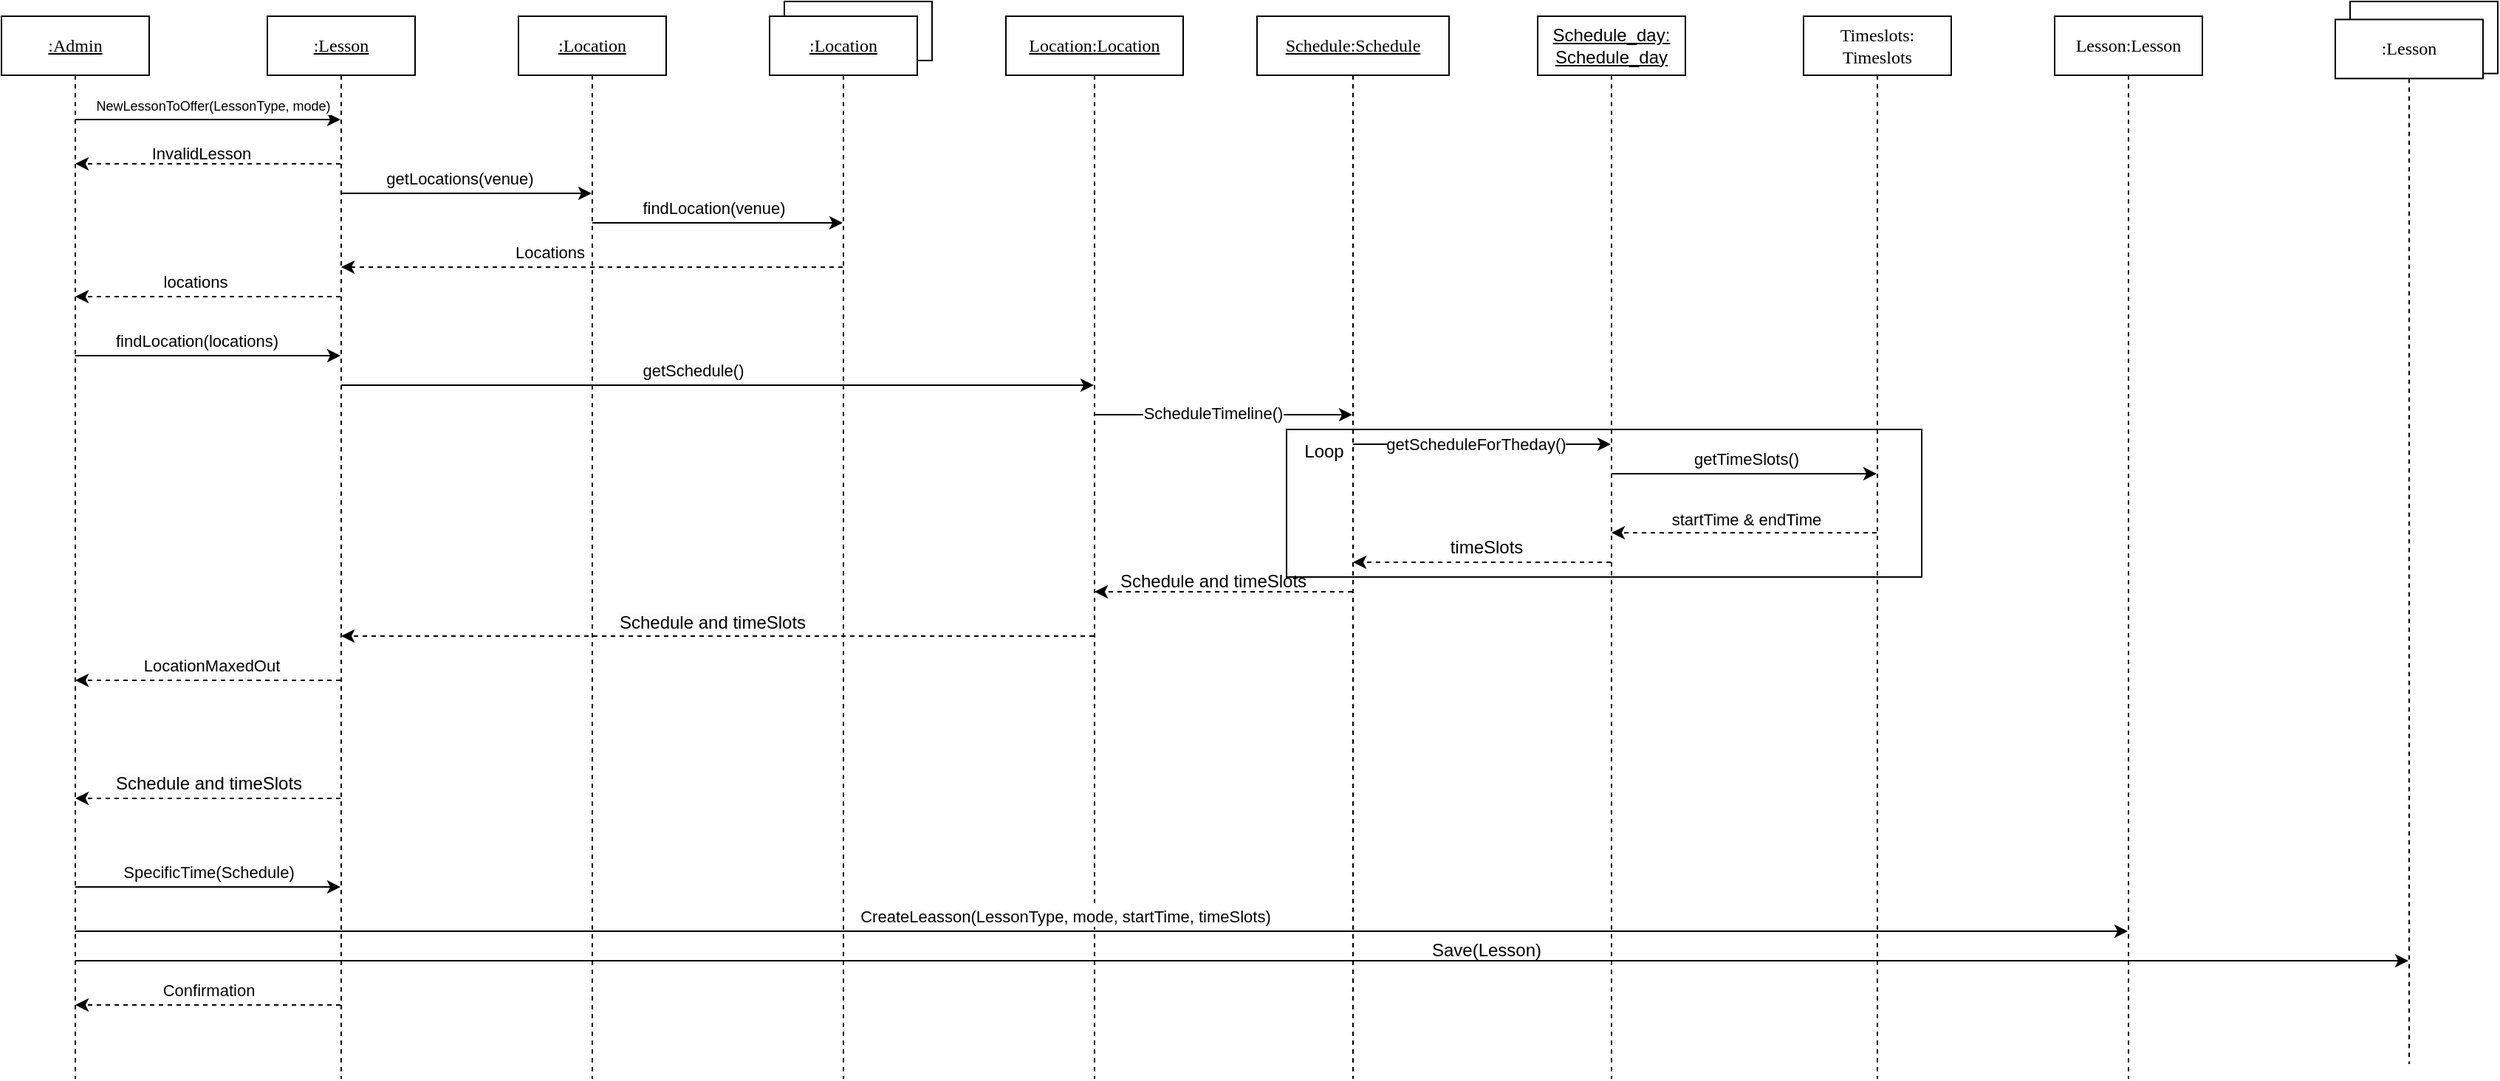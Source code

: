 <mxfile version="24.8.3">
  <diagram name="Page-1" id="13e1069c-82ec-6db2-03f1-153e76fe0fe0">
    <mxGraphModel dx="1333" dy="674" grid="1" gridSize="10" guides="1" tooltips="1" connect="1" arrows="1" fold="1" page="1" pageScale="1" pageWidth="1100" pageHeight="850" background="none" math="0" shadow="0">
      <root>
        <mxCell id="0" />
        <mxCell id="1" parent="0" />
        <mxCell id="9N_9J7PeLyJ5hokE9j-_-40" value="" style="rounded=0;whiteSpace=wrap;html=1;" vertex="1" parent="1">
          <mxGeometry x="890" y="360" width="430" height="100" as="geometry" />
        </mxCell>
        <mxCell id="y-mU8Rs5Hdihbz6Hta4c-12" value="Object" style="html=1;whiteSpace=wrap;" parent="1" vertex="1">
          <mxGeometry x="550" y="70" width="100" height="40" as="geometry" />
        </mxCell>
        <mxCell id="7baba1c4bc27f4b0-2" value="&lt;u&gt;:Lesson&lt;/u&gt;" style="shape=umlLifeline;perimeter=lifelinePerimeter;whiteSpace=wrap;html=1;container=1;collapsible=0;recursiveResize=0;outlineConnect=0;rounded=0;shadow=0;comic=0;labelBackgroundColor=none;strokeWidth=1;fontFamily=Verdana;fontSize=12;align=center;" parent="1" vertex="1">
          <mxGeometry x="200" y="80" width="100" height="720" as="geometry" />
        </mxCell>
        <mxCell id="7baba1c4bc27f4b0-3" value="&lt;u&gt;:Location&lt;/u&gt;" style="shape=umlLifeline;perimeter=lifelinePerimeter;whiteSpace=wrap;html=1;container=1;collapsible=0;recursiveResize=0;outlineConnect=0;rounded=0;shadow=0;comic=0;labelBackgroundColor=none;strokeWidth=1;fontFamily=Verdana;fontSize=12;align=center;" parent="1" vertex="1">
          <mxGeometry x="370" y="80" width="100" height="720" as="geometry" />
        </mxCell>
        <mxCell id="7baba1c4bc27f4b0-4" value="&lt;u&gt;:Location&lt;/u&gt;" style="shape=umlLifeline;perimeter=lifelinePerimeter;whiteSpace=wrap;html=1;container=1;collapsible=0;recursiveResize=0;outlineConnect=0;rounded=0;shadow=0;comic=0;labelBackgroundColor=none;strokeWidth=1;fontFamily=Verdana;fontSize=12;align=center;" parent="1" vertex="1">
          <mxGeometry x="540" y="80" width="100" height="720" as="geometry" />
        </mxCell>
        <mxCell id="7baba1c4bc27f4b0-5" value="&lt;u&gt;Location:Location&lt;/u&gt;" style="shape=umlLifeline;perimeter=lifelinePerimeter;whiteSpace=wrap;html=1;container=1;collapsible=0;recursiveResize=0;outlineConnect=0;rounded=0;shadow=0;comic=0;labelBackgroundColor=none;strokeWidth=1;fontFamily=Verdana;fontSize=12;align=center;" parent="1" vertex="1">
          <mxGeometry x="700" y="80" width="120" height="720" as="geometry" />
        </mxCell>
        <mxCell id="7baba1c4bc27f4b0-6" value="&lt;u&gt;Schedule:Schedule&lt;/u&gt;" style="shape=umlLifeline;perimeter=lifelinePerimeter;whiteSpace=wrap;html=1;container=1;collapsible=0;recursiveResize=0;outlineConnect=0;rounded=0;shadow=0;comic=0;labelBackgroundColor=none;strokeWidth=1;fontFamily=Verdana;fontSize=12;align=center;" parent="1" vertex="1">
          <mxGeometry x="870" y="80" width="130" height="720" as="geometry" />
        </mxCell>
        <mxCell id="7baba1c4bc27f4b0-7" value="&lt;span style=&quot;font-family: Helvetica;&quot;&gt;&lt;u&gt;Schedule_day:&lt;/u&gt;&lt;/span&gt;&lt;div&gt;&lt;span style=&quot;font-family: Helvetica;&quot;&gt;&lt;u&gt;Schedule_day&lt;/u&gt;&lt;/span&gt;&lt;br&gt;&lt;/div&gt;" style="shape=umlLifeline;perimeter=lifelinePerimeter;whiteSpace=wrap;html=1;container=1;collapsible=0;recursiveResize=0;outlineConnect=0;rounded=0;shadow=0;comic=0;labelBackgroundColor=none;strokeWidth=1;fontFamily=Verdana;fontSize=12;align=center;" parent="1" vertex="1">
          <mxGeometry x="1060" y="80" width="100" height="720" as="geometry" />
        </mxCell>
        <mxCell id="7baba1c4bc27f4b0-8" value="&lt;u&gt;:Admin&lt;/u&gt;" style="shape=umlLifeline;perimeter=lifelinePerimeter;whiteSpace=wrap;html=1;container=1;collapsible=0;recursiveResize=0;outlineConnect=0;rounded=0;shadow=0;comic=0;labelBackgroundColor=none;strokeWidth=1;fontFamily=Verdana;fontSize=12;align=center;" parent="1" vertex="1">
          <mxGeometry x="20" y="80" width="100" height="720" as="geometry" />
        </mxCell>
        <mxCell id="y-mU8Rs5Hdihbz6Hta4c-7" value="Timeslots:&lt;div&gt;Timeslots&lt;/div&gt;" style="shape=umlLifeline;perimeter=lifelinePerimeter;whiteSpace=wrap;html=1;container=1;collapsible=0;recursiveResize=0;outlineConnect=0;rounded=0;shadow=0;comic=0;labelBackgroundColor=none;strokeWidth=1;fontFamily=Verdana;fontSize=12;align=center;" parent="1" vertex="1">
          <mxGeometry x="1240" y="80" width="100" height="720" as="geometry" />
        </mxCell>
        <mxCell id="y-mU8Rs5Hdihbz6Hta4c-8" value="Lesson:Lesson" style="shape=umlLifeline;perimeter=lifelinePerimeter;whiteSpace=wrap;html=1;container=1;collapsible=0;recursiveResize=0;outlineConnect=0;rounded=0;shadow=0;comic=0;labelBackgroundColor=none;strokeWidth=1;fontFamily=Verdana;fontSize=12;align=center;" parent="1" vertex="1">
          <mxGeometry x="1410" y="80" width="100" height="720" as="geometry" />
        </mxCell>
        <mxCell id="y-mU8Rs5Hdihbz6Hta4c-14" value="" style="group" parent="1" vertex="1" connectable="0">
          <mxGeometry x="1600" y="70" width="110" height="720" as="geometry" />
        </mxCell>
        <mxCell id="y-mU8Rs5Hdihbz6Hta4c-13" value="Object" style="html=1;whiteSpace=wrap;" parent="y-mU8Rs5Hdihbz6Hta4c-14" vertex="1">
          <mxGeometry x="10" width="100" height="48.814" as="geometry" />
        </mxCell>
        <mxCell id="y-mU8Rs5Hdihbz6Hta4c-9" value=":Lesson" style="shape=umlLifeline;perimeter=lifelinePerimeter;whiteSpace=wrap;html=1;container=1;collapsible=0;recursiveResize=0;outlineConnect=0;rounded=0;shadow=0;comic=0;labelBackgroundColor=none;strokeWidth=1;fontFamily=Verdana;fontSize=12;align=center;" parent="y-mU8Rs5Hdihbz6Hta4c-14" vertex="1">
          <mxGeometry y="12.203" width="100" height="707.797" as="geometry" />
        </mxCell>
        <mxCell id="y-mU8Rs5Hdihbz6Hta4c-15" value="" style="endArrow=classic;html=1;rounded=0;" parent="1" source="7baba1c4bc27f4b0-8" target="7baba1c4bc27f4b0-2" edge="1">
          <mxGeometry width="50" height="50" relative="1" as="geometry">
            <mxPoint x="120" y="210" as="sourcePoint" />
            <mxPoint x="170" y="160" as="targetPoint" />
            <Array as="points">
              <mxPoint x="170" y="150" />
            </Array>
          </mxGeometry>
        </mxCell>
        <mxCell id="y-mU8Rs5Hdihbz6Hta4c-19" value="&lt;span style=&quot;font-size: 9px;&quot;&gt;NewLessonToOffer(LessonType, mode)&lt;/span&gt;" style="edgeLabel;html=1;align=center;verticalAlign=middle;resizable=0;points=[];" parent="y-mU8Rs5Hdihbz6Hta4c-15" vertex="1" connectable="0">
          <mxGeometry x="0.032" y="2" relative="1" as="geometry">
            <mxPoint y="-8" as="offset" />
          </mxGeometry>
        </mxCell>
        <mxCell id="9N_9J7PeLyJ5hokE9j-_-5" value="" style="endArrow=classic;html=1;rounded=0;" edge="1" parent="1" source="7baba1c4bc27f4b0-2" target="7baba1c4bc27f4b0-3">
          <mxGeometry width="50" height="50" relative="1" as="geometry">
            <mxPoint x="620" y="360" as="sourcePoint" />
            <mxPoint x="670" y="310" as="targetPoint" />
            <Array as="points">
              <mxPoint x="340" y="200" />
            </Array>
          </mxGeometry>
        </mxCell>
        <mxCell id="9N_9J7PeLyJ5hokE9j-_-6" value="getLocations(venue)" style="edgeLabel;html=1;align=center;verticalAlign=middle;resizable=0;points=[];" vertex="1" connectable="0" parent="9N_9J7PeLyJ5hokE9j-_-5">
          <mxGeometry x="-0.076" y="2" relative="1" as="geometry">
            <mxPoint x="1" y="-8" as="offset" />
          </mxGeometry>
        </mxCell>
        <mxCell id="9N_9J7PeLyJ5hokE9j-_-9" value="" style="endArrow=classic;html=1;rounded=0;" edge="1" parent="1" source="7baba1c4bc27f4b0-3" target="7baba1c4bc27f4b0-4">
          <mxGeometry width="50" height="50" relative="1" as="geometry">
            <mxPoint x="620" y="360" as="sourcePoint" />
            <mxPoint x="670" y="310" as="targetPoint" />
            <Array as="points">
              <mxPoint x="510" y="220" />
            </Array>
          </mxGeometry>
        </mxCell>
        <mxCell id="9N_9J7PeLyJ5hokE9j-_-11" value="findLocation(venue)" style="edgeLabel;html=1;align=center;verticalAlign=middle;resizable=0;points=[];" vertex="1" connectable="0" parent="9N_9J7PeLyJ5hokE9j-_-9">
          <mxGeometry x="-0.182" y="2" relative="1" as="geometry">
            <mxPoint x="12" y="-8" as="offset" />
          </mxGeometry>
        </mxCell>
        <mxCell id="9N_9J7PeLyJ5hokE9j-_-13" value="" style="html=1;labelBackgroundColor=#ffffff;startArrow=none;startFill=0;startSize=6;endArrow=classic;endFill=1;endSize=6;jettySize=auto;orthogonalLoop=1;strokeWidth=1;dashed=1;fontSize=14;rounded=0;" edge="1" parent="1" source="7baba1c4bc27f4b0-4" target="7baba1c4bc27f4b0-2">
          <mxGeometry width="60" height="60" relative="1" as="geometry">
            <mxPoint x="520" y="350" as="sourcePoint" />
            <mxPoint x="580" y="290" as="targetPoint" />
            <Array as="points">
              <mxPoint x="430" y="250" />
            </Array>
          </mxGeometry>
        </mxCell>
        <mxCell id="9N_9J7PeLyJ5hokE9j-_-14" value="Locations" style="edgeLabel;html=1;align=center;verticalAlign=middle;resizable=0;points=[];" vertex="1" connectable="0" parent="9N_9J7PeLyJ5hokE9j-_-13">
          <mxGeometry x="0.138" y="2" relative="1" as="geometry">
            <mxPoint x="-6" y="-12" as="offset" />
          </mxGeometry>
        </mxCell>
        <mxCell id="9N_9J7PeLyJ5hokE9j-_-15" value="" style="html=1;labelBackgroundColor=#ffffff;startArrow=none;startFill=0;startSize=6;endArrow=classic;endFill=1;endSize=6;jettySize=auto;orthogonalLoop=1;strokeWidth=1;dashed=1;fontSize=14;rounded=0;" edge="1" parent="1" source="7baba1c4bc27f4b0-2" target="7baba1c4bc27f4b0-8">
          <mxGeometry width="60" height="60" relative="1" as="geometry">
            <mxPoint x="610" y="360" as="sourcePoint" />
            <mxPoint x="670" y="300" as="targetPoint" />
            <Array as="points">
              <mxPoint x="170" y="270" />
            </Array>
          </mxGeometry>
        </mxCell>
        <mxCell id="9N_9J7PeLyJ5hokE9j-_-16" value="locations" style="edgeLabel;html=1;align=center;verticalAlign=middle;resizable=0;points=[];" vertex="1" connectable="0" parent="9N_9J7PeLyJ5hokE9j-_-15">
          <mxGeometry x="0.172" relative="1" as="geometry">
            <mxPoint x="6" y="-10" as="offset" />
          </mxGeometry>
        </mxCell>
        <mxCell id="9N_9J7PeLyJ5hokE9j-_-19" value="" style="endArrow=classic;html=1;rounded=0;" edge="1" parent="1" source="7baba1c4bc27f4b0-8" target="7baba1c4bc27f4b0-2">
          <mxGeometry width="50" height="50" relative="1" as="geometry">
            <mxPoint x="380" y="220" as="sourcePoint" />
            <mxPoint x="430" y="170" as="targetPoint" />
            <Array as="points">
              <mxPoint x="150" y="310" />
            </Array>
          </mxGeometry>
        </mxCell>
        <mxCell id="9N_9J7PeLyJ5hokE9j-_-20" value="findLocation(locations)" style="edgeLabel;html=1;align=center;verticalAlign=middle;resizable=0;points=[];" vertex="1" connectable="0" parent="9N_9J7PeLyJ5hokE9j-_-19">
          <mxGeometry x="-0.328" y="1" relative="1" as="geometry">
            <mxPoint x="21" y="-9" as="offset" />
          </mxGeometry>
        </mxCell>
        <mxCell id="9N_9J7PeLyJ5hokE9j-_-21" value="" style="endArrow=classic;html=1;rounded=0;" edge="1" parent="1" source="7baba1c4bc27f4b0-2" target="7baba1c4bc27f4b0-5">
          <mxGeometry width="50" height="50" relative="1" as="geometry">
            <mxPoint x="350" y="390" as="sourcePoint" />
            <mxPoint x="400" y="340" as="targetPoint" />
            <Array as="points">
              <mxPoint x="510" y="330" />
            </Array>
          </mxGeometry>
        </mxCell>
        <mxCell id="9N_9J7PeLyJ5hokE9j-_-22" value="getSchedule()" style="edgeLabel;html=1;align=center;verticalAlign=middle;resizable=0;points=[];" vertex="1" connectable="0" parent="9N_9J7PeLyJ5hokE9j-_-21">
          <mxGeometry x="-0.065" y="-1" relative="1" as="geometry">
            <mxPoint y="-11" as="offset" />
          </mxGeometry>
        </mxCell>
        <mxCell id="9N_9J7PeLyJ5hokE9j-_-23" value="" style="endArrow=classic;html=1;rounded=0;" edge="1" parent="1" source="7baba1c4bc27f4b0-5" target="7baba1c4bc27f4b0-6">
          <mxGeometry width="50" height="50" relative="1" as="geometry">
            <mxPoint x="650" y="330" as="sourcePoint" />
            <mxPoint x="700" y="280" as="targetPoint" />
            <Array as="points">
              <mxPoint x="850" y="350" />
            </Array>
          </mxGeometry>
        </mxCell>
        <mxCell id="9N_9J7PeLyJ5hokE9j-_-24" value="ScheduleTimeline()" style="edgeLabel;html=1;align=center;verticalAlign=middle;resizable=0;points=[];" vertex="1" connectable="0" parent="9N_9J7PeLyJ5hokE9j-_-23">
          <mxGeometry x="-0.103" y="1" relative="1" as="geometry">
            <mxPoint x="1" as="offset" />
          </mxGeometry>
        </mxCell>
        <mxCell id="9N_9J7PeLyJ5hokE9j-_-26" value="" style="endArrow=classic;html=1;rounded=0;" edge="1" parent="1" source="7baba1c4bc27f4b0-6" target="7baba1c4bc27f4b0-7">
          <mxGeometry width="50" height="50" relative="1" as="geometry">
            <mxPoint x="780" y="330" as="sourcePoint" />
            <mxPoint x="830" y="280" as="targetPoint" />
            <Array as="points">
              <mxPoint x="1020" y="370" />
            </Array>
          </mxGeometry>
        </mxCell>
        <mxCell id="9N_9J7PeLyJ5hokE9j-_-27" value="getScheduleForTheday()" style="edgeLabel;html=1;align=center;verticalAlign=middle;resizable=0;points=[];" vertex="1" connectable="0" parent="9N_9J7PeLyJ5hokE9j-_-26">
          <mxGeometry x="-0.057" relative="1" as="geometry">
            <mxPoint as="offset" />
          </mxGeometry>
        </mxCell>
        <mxCell id="9N_9J7PeLyJ5hokE9j-_-30" value="" style="endArrow=classic;html=1;rounded=0;" edge="1" parent="1" source="7baba1c4bc27f4b0-7" target="y-mU8Rs5Hdihbz6Hta4c-7">
          <mxGeometry width="50" height="50" relative="1" as="geometry">
            <mxPoint x="1160" y="425" as="sourcePoint" />
            <mxPoint x="1210" y="375" as="targetPoint" />
            <Array as="points">
              <mxPoint x="1200" y="390" />
            </Array>
          </mxGeometry>
        </mxCell>
        <mxCell id="9N_9J7PeLyJ5hokE9j-_-31" value="getTimeSlots()" style="edgeLabel;html=1;align=center;verticalAlign=middle;resizable=0;points=[];" vertex="1" connectable="0" parent="9N_9J7PeLyJ5hokE9j-_-30">
          <mxGeometry x="-0.161" y="-4" relative="1" as="geometry">
            <mxPoint x="15" y="-14" as="offset" />
          </mxGeometry>
        </mxCell>
        <mxCell id="9N_9J7PeLyJ5hokE9j-_-32" value="&lt;font style=&quot;font-size: 11px;&quot;&gt;startTime &amp;amp; endTime&lt;/font&gt;" style="html=1;labelBackgroundColor=#ffffff;startArrow=none;startFill=0;startSize=6;endArrow=classic;endFill=1;endSize=6;jettySize=auto;orthogonalLoop=1;strokeWidth=1;dashed=1;fontSize=14;rounded=0;" edge="1" parent="1" source="y-mU8Rs5Hdihbz6Hta4c-7" target="7baba1c4bc27f4b0-7">
          <mxGeometry x="-0.006" y="-10" width="60" height="60" relative="1" as="geometry">
            <mxPoint x="1180" y="490" as="sourcePoint" />
            <mxPoint x="1240" y="430" as="targetPoint" />
            <Array as="points">
              <mxPoint x="1200" y="430" />
            </Array>
            <mxPoint as="offset" />
          </mxGeometry>
        </mxCell>
        <mxCell id="9N_9J7PeLyJ5hokE9j-_-35" value="" style="html=1;labelBackgroundColor=#ffffff;startArrow=none;startFill=0;startSize=6;endArrow=classic;endFill=1;endSize=6;jettySize=auto;orthogonalLoop=1;strokeWidth=1;dashed=1;fontSize=14;rounded=0;" edge="1" parent="1" source="7baba1c4bc27f4b0-7" target="7baba1c4bc27f4b0-6">
          <mxGeometry width="60" height="60" relative="1" as="geometry">
            <mxPoint x="870" y="390" as="sourcePoint" />
            <mxPoint x="930" y="330" as="targetPoint" />
            <Array as="points">
              <mxPoint x="1020" y="450" />
            </Array>
          </mxGeometry>
        </mxCell>
        <mxCell id="9N_9J7PeLyJ5hokE9j-_-36" value="timeSlots" style="text;html=1;align=center;verticalAlign=middle;resizable=0;points=[];autosize=1;strokeColor=none;fillColor=none;" vertex="1" parent="1">
          <mxGeometry x="990" y="425" width="70" height="30" as="geometry" />
        </mxCell>
        <mxCell id="9N_9J7PeLyJ5hokE9j-_-37" value="" style="html=1;labelBackgroundColor=#ffffff;startArrow=none;startFill=0;startSize=6;endArrow=classic;endFill=1;endSize=6;jettySize=auto;orthogonalLoop=1;strokeWidth=1;dashed=1;fontSize=14;rounded=0;" edge="1" parent="1" source="7baba1c4bc27f4b0-6" target="7baba1c4bc27f4b0-5">
          <mxGeometry width="60" height="60" relative="1" as="geometry">
            <mxPoint x="830" y="400" as="sourcePoint" />
            <mxPoint x="890" y="340" as="targetPoint" />
            <Array as="points">
              <mxPoint x="850" y="470" />
            </Array>
          </mxGeometry>
        </mxCell>
        <mxCell id="9N_9J7PeLyJ5hokE9j-_-38" value="Schedule and timeSlots" style="text;html=1;align=center;verticalAlign=middle;resizable=0;points=[];autosize=1;strokeColor=none;fillColor=none;" vertex="1" parent="1">
          <mxGeometry x="765" y="448" width="150" height="30" as="geometry" />
        </mxCell>
        <mxCell id="9N_9J7PeLyJ5hokE9j-_-39" value="&lt;span style=&quot;caret-color: rgb(0, 0, 0); color: rgb(0, 0, 0); font-family: Helvetica; font-size: 12px; font-style: normal; font-variant-caps: normal; font-weight: 400; letter-spacing: normal; orphans: auto; text-align: center; text-indent: 0px; text-transform: none; white-space: nowrap; widows: auto; word-spacing: 0px; -webkit-text-stroke-width: 0px; background-color: rgb(251, 251, 251); text-decoration: none; display: inline !important; float: none;&quot;&gt;Schedule and timeSlots&lt;/span&gt;" style="html=1;labelBackgroundColor=#ffffff;startArrow=none;startFill=0;startSize=6;endArrow=classic;endFill=1;endSize=6;jettySize=auto;orthogonalLoop=1;strokeWidth=1;dashed=1;fontSize=14;rounded=0;" edge="1" parent="1" source="7baba1c4bc27f4b0-5" target="7baba1c4bc27f4b0-2">
          <mxGeometry x="0.016" y="-10" width="60" height="60" relative="1" as="geometry">
            <mxPoint x="830" y="400" as="sourcePoint" />
            <mxPoint x="890" y="340" as="targetPoint" />
            <Array as="points">
              <mxPoint x="500" y="500" />
            </Array>
            <mxPoint as="offset" />
          </mxGeometry>
        </mxCell>
        <mxCell id="9N_9J7PeLyJ5hokE9j-_-41" value="Loop" style="text;html=1;align=center;verticalAlign=middle;resizable=0;points=[];autosize=1;strokeColor=none;fillColor=none;" vertex="1" parent="1">
          <mxGeometry x="890" y="360" width="50" height="30" as="geometry" />
        </mxCell>
        <mxCell id="9N_9J7PeLyJ5hokE9j-_-42" value="" style="html=1;labelBackgroundColor=#ffffff;startArrow=none;startFill=0;startSize=6;endArrow=classic;endFill=1;endSize=6;jettySize=auto;orthogonalLoop=1;strokeWidth=1;dashed=1;fontSize=14;rounded=0;" edge="1" parent="1" source="7baba1c4bc27f4b0-2" target="7baba1c4bc27f4b0-8">
          <mxGeometry width="60" height="60" relative="1" as="geometry">
            <mxPoint x="210" y="560" as="sourcePoint" />
            <mxPoint x="270" y="500" as="targetPoint" />
            <Array as="points">
              <mxPoint x="160" y="530" />
            </Array>
          </mxGeometry>
        </mxCell>
        <mxCell id="9N_9J7PeLyJ5hokE9j-_-43" value="LocationMaxedOut" style="edgeLabel;html=1;align=center;verticalAlign=middle;resizable=0;points=[];" vertex="1" connectable="0" parent="9N_9J7PeLyJ5hokE9j-_-42">
          <mxGeometry x="0.228" y="4" relative="1" as="geometry">
            <mxPoint x="22" y="-14" as="offset" />
          </mxGeometry>
        </mxCell>
        <mxCell id="9N_9J7PeLyJ5hokE9j-_-44" value="" style="html=1;labelBackgroundColor=#ffffff;startArrow=none;startFill=0;startSize=6;endArrow=classic;endFill=1;endSize=6;jettySize=auto;orthogonalLoop=1;strokeWidth=1;dashed=1;fontSize=14;rounded=0;" edge="1" parent="1" source="7baba1c4bc27f4b0-2" target="7baba1c4bc27f4b0-8">
          <mxGeometry width="60" height="60" relative="1" as="geometry">
            <mxPoint x="550" y="660" as="sourcePoint" />
            <mxPoint x="610" y="600" as="targetPoint" />
            <Array as="points">
              <mxPoint x="150" y="610" />
            </Array>
          </mxGeometry>
        </mxCell>
        <mxCell id="9N_9J7PeLyJ5hokE9j-_-45" value="&lt;span style=&quot;font-size: 12px; background-color: rgb(251, 251, 251);&quot;&gt;Schedule and timeSlots&lt;/span&gt;" style="edgeLabel;html=1;align=center;verticalAlign=middle;resizable=0;points=[];" vertex="1" connectable="0" parent="9N_9J7PeLyJ5hokE9j-_-44">
          <mxGeometry x="-0.128" y="-2" relative="1" as="geometry">
            <mxPoint x="-11" y="-8" as="offset" />
          </mxGeometry>
        </mxCell>
        <mxCell id="9N_9J7PeLyJ5hokE9j-_-46" value="" style="html=1;labelBackgroundColor=#ffffff;startArrow=none;startFill=0;startSize=6;endArrow=classic;endFill=1;endSize=6;jettySize=auto;orthogonalLoop=1;strokeWidth=1;dashed=1;fontSize=14;rounded=0;" edge="1" parent="1" source="7baba1c4bc27f4b0-2" target="7baba1c4bc27f4b0-8">
          <mxGeometry width="60" height="60" relative="1" as="geometry">
            <mxPoint x="370" y="440" as="sourcePoint" />
            <mxPoint x="430" y="380" as="targetPoint" />
            <Array as="points">
              <mxPoint x="180" y="180" />
            </Array>
          </mxGeometry>
        </mxCell>
        <mxCell id="9N_9J7PeLyJ5hokE9j-_-47" value="&lt;font style=&quot;font-size: 11px;&quot;&gt;InvalidLesson&lt;/font&gt;" style="text;html=1;align=center;verticalAlign=middle;resizable=0;points=[];autosize=1;strokeColor=none;fillColor=none;" vertex="1" parent="1">
          <mxGeometry x="110" y="158" width="90" height="30" as="geometry" />
        </mxCell>
        <mxCell id="9N_9J7PeLyJ5hokE9j-_-48" value="" style="endArrow=classic;html=1;rounded=0;" edge="1" parent="1" source="7baba1c4bc27f4b0-8" target="7baba1c4bc27f4b0-2">
          <mxGeometry width="50" height="50" relative="1" as="geometry">
            <mxPoint x="500" y="730" as="sourcePoint" />
            <mxPoint x="550" y="680" as="targetPoint" />
            <Array as="points">
              <mxPoint x="160" y="670" />
            </Array>
          </mxGeometry>
        </mxCell>
        <mxCell id="9N_9J7PeLyJ5hokE9j-_-49" value="SpecificTime(Schedule)" style="edgeLabel;html=1;align=center;verticalAlign=middle;resizable=0;points=[];" vertex="1" connectable="0" parent="9N_9J7PeLyJ5hokE9j-_-48">
          <mxGeometry x="-0.197" y="1" relative="1" as="geometry">
            <mxPoint x="18" y="-9" as="offset" />
          </mxGeometry>
        </mxCell>
        <mxCell id="9N_9J7PeLyJ5hokE9j-_-50" value="" style="endArrow=classic;html=1;rounded=0;" edge="1" parent="1" source="7baba1c4bc27f4b0-8" target="y-mU8Rs5Hdihbz6Hta4c-8">
          <mxGeometry width="50" height="50" relative="1" as="geometry">
            <mxPoint x="340" y="760" as="sourcePoint" />
            <mxPoint x="1210" y="710" as="targetPoint" />
            <Array as="points">
              <mxPoint x="770" y="700" />
            </Array>
          </mxGeometry>
        </mxCell>
        <mxCell id="9N_9J7PeLyJ5hokE9j-_-51" value="CreateLeasson(LessonType, mode, startTime, timeSlots)" style="edgeLabel;html=1;align=center;verticalAlign=middle;resizable=0;points=[];" vertex="1" connectable="0" parent="9N_9J7PeLyJ5hokE9j-_-50">
          <mxGeometry x="-0.042" y="-1" relative="1" as="geometry">
            <mxPoint x="4" y="-11" as="offset" />
          </mxGeometry>
        </mxCell>
        <mxCell id="9N_9J7PeLyJ5hokE9j-_-52" value="" style="endArrow=classic;html=1;rounded=0;" edge="1" parent="1" source="7baba1c4bc27f4b0-8" target="y-mU8Rs5Hdihbz6Hta4c-9">
          <mxGeometry width="50" height="50" relative="1" as="geometry">
            <mxPoint x="320" y="790" as="sourcePoint" />
            <mxPoint x="690" y="750" as="targetPoint" />
            <Array as="points">
              <mxPoint x="860" y="720" />
            </Array>
          </mxGeometry>
        </mxCell>
        <mxCell id="9N_9J7PeLyJ5hokE9j-_-53" value="Save(Lesson)" style="text;html=1;align=center;verticalAlign=middle;resizable=0;points=[];autosize=1;strokeColor=none;fillColor=none;" vertex="1" parent="1">
          <mxGeometry x="975" y="698" width="100" height="30" as="geometry" />
        </mxCell>
        <mxCell id="9N_9J7PeLyJ5hokE9j-_-54" value="" style="html=1;labelBackgroundColor=#ffffff;startArrow=none;startFill=0;startSize=6;endArrow=classic;endFill=1;endSize=6;jettySize=auto;orthogonalLoop=1;strokeWidth=1;dashed=1;fontSize=14;rounded=0;" edge="1" parent="1" source="7baba1c4bc27f4b0-2" target="7baba1c4bc27f4b0-8">
          <mxGeometry width="60" height="60" relative="1" as="geometry">
            <mxPoint x="160" y="860" as="sourcePoint" />
            <mxPoint x="220" y="800" as="targetPoint" />
            <Array as="points">
              <mxPoint x="160" y="750" />
            </Array>
          </mxGeometry>
        </mxCell>
        <mxCell id="9N_9J7PeLyJ5hokE9j-_-55" value="Confirmation" style="edgeLabel;html=1;align=center;verticalAlign=middle;resizable=0;points=[];" vertex="1" connectable="0" parent="9N_9J7PeLyJ5hokE9j-_-54">
          <mxGeometry x="-0.212" y="2" relative="1" as="geometry">
            <mxPoint x="-19" y="-12" as="offset" />
          </mxGeometry>
        </mxCell>
      </root>
    </mxGraphModel>
  </diagram>
</mxfile>
